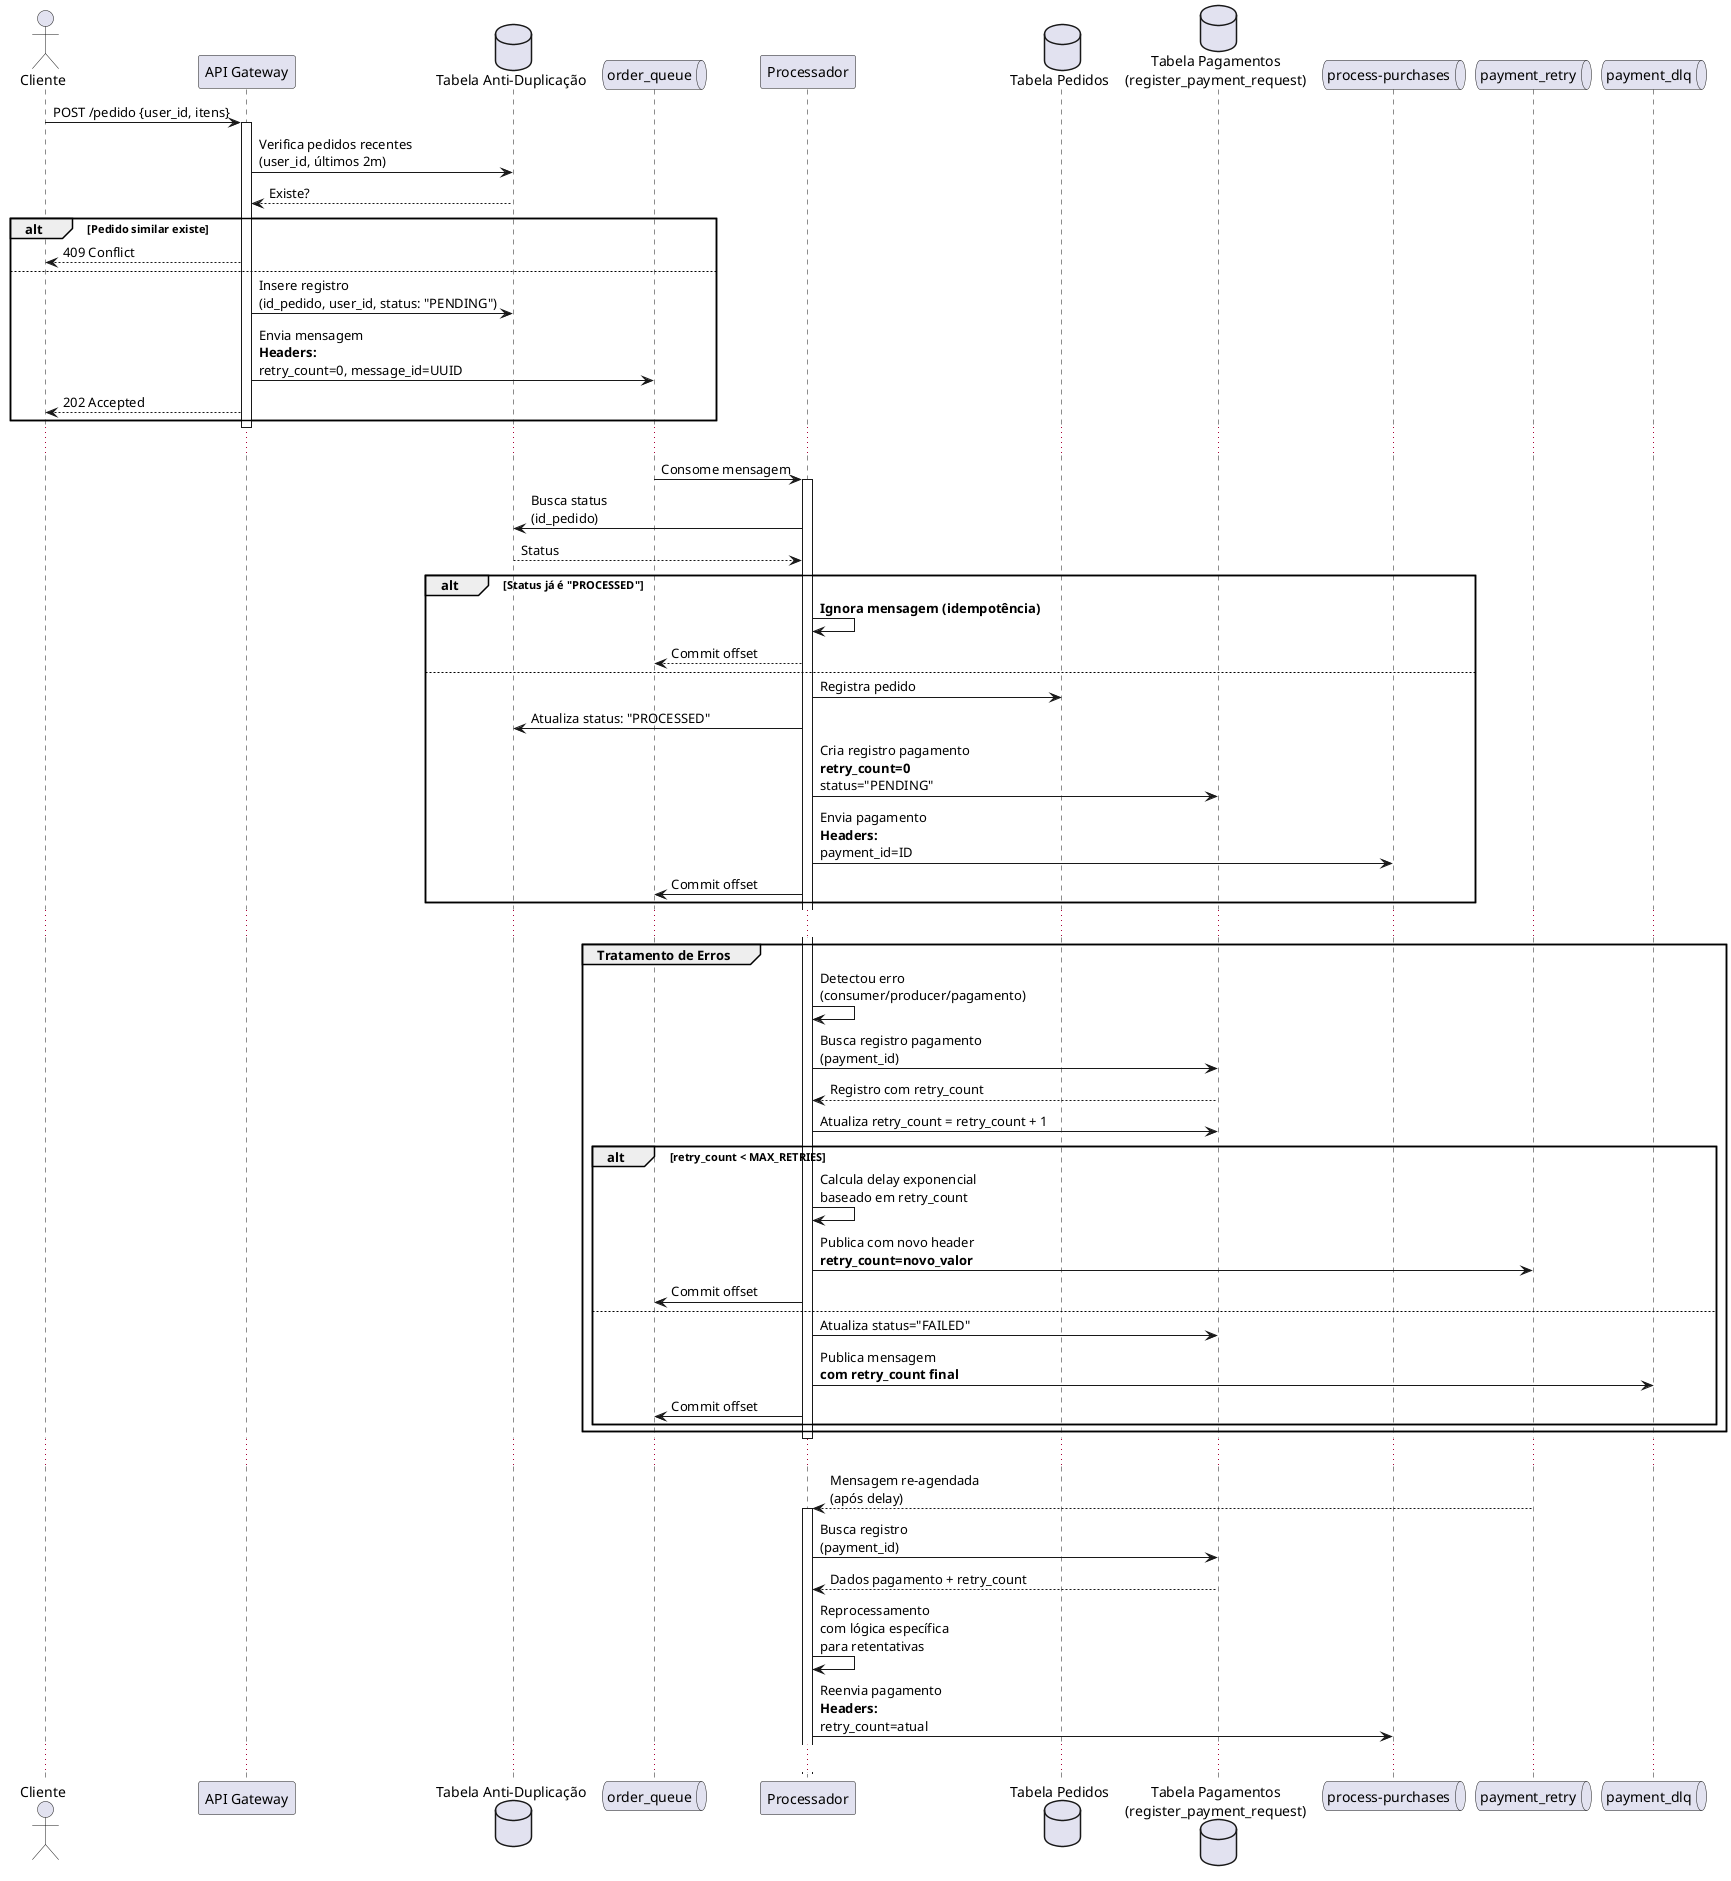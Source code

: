 @startuml enhanced_payment_gateway_flow

actor Cliente
participant "API Gateway" as Gateway
database "Tabela Anti-Duplicação" as AntiDup
queue "order_queue" as OrderQueue
participant "Processador" as Processor
database "Tabela Pedidos" as Orders
database "Tabela Pagamentos\n(register_payment_request)" as Payments
queue "process-purchases" as ProcessPurchases
queue "payment_retry" as PaymentRetry
queue "payment_dlq" as PaymentDLQ

Cliente -> Gateway: POST /pedido {user_id, itens}
activate Gateway

Gateway -> AntiDup: Verifica pedidos recentes\n(user_id, últimos 2m)
AntiDup --> Gateway: Existe? 

alt Pedido similar existe
    Gateway --> Cliente: 409 Conflict
else 
    Gateway -> AntiDup: Insere registro\n(id_pedido, user_id, status: "PENDING")
    Gateway -> OrderQueue: Envia mensagem\n**Headers:**\nretry_count=0, message_id=UUID
    Gateway --> Cliente: 202 Accepted
end

deactivate Gateway

...

OrderQueue -> Processor: Consome mensagem
activate Processor

Processor -> AntiDup: Busca status\n(id_pedido)
AntiDup --> Processor: Status

alt Status já é "PROCESSED"
    Processor -> Processor: **Ignora mensagem (idempotência)**
    Processor --> OrderQueue: Commit offset
else
    Processor -> Orders: Registra pedido
    Processor -> AntiDup: Atualiza status: "PROCESSED"
    
    ' *** REGISTRO DE PAGAMENTO COM RETRY_COUNT ***
    Processor -> Payments: Cria registro pagamento\n**retry_count=0**\nstatus="PENDING"
    Processor -> ProcessPurchases: Envia pagamento\n**Headers:**\npayment_id=ID
    Processor -> OrderQueue: Commit offset
end

...

group Tratamento de Erros
    Processor -> Processor: Detectou erro\n(consumer/producer/pagamento)
    
    ' *** ATUALIZAÇÃO DO CONTADOR DE RETENTATIVAS ***
    Processor -> Payments: Busca registro pagamento\n(payment_id)
    Payments --> Processor: Registro com retry_count
    Processor -> Payments: Atualiza retry_count = retry_count + 1
    
    alt retry_count < MAX_RETRIES
        Processor -> Processor: Calcula delay exponencial\nbaseado em retry_count
        Processor -> PaymentRetry: Publica com novo header\n**retry_count=novo_valor**
        Processor -> OrderQueue: Commit offset
    else
        Processor -> Payments: Atualiza status="FAILED"
        Processor -> PaymentDLQ: Publica mensagem\n**com retry_count final**
        Processor -> OrderQueue: Commit offset
    end
end

deactivate Processor

...

PaymentRetry --> Processor: Mensagem re-agendada\n(após delay)
activate Processor

' *** FLUXO DE REPROCESSAMENTO ***
Processor -> Payments: Busca registro\n(payment_id)
Payments --> Processor: Dados pagamento + retry_count
Processor -> Processor: Reprocessamento\ncom lógica específica\npara retentativas
Processor -> ProcessPurchases: Reenvia pagamento\n**Headers:**\nretry_count=atual

...

@enduml